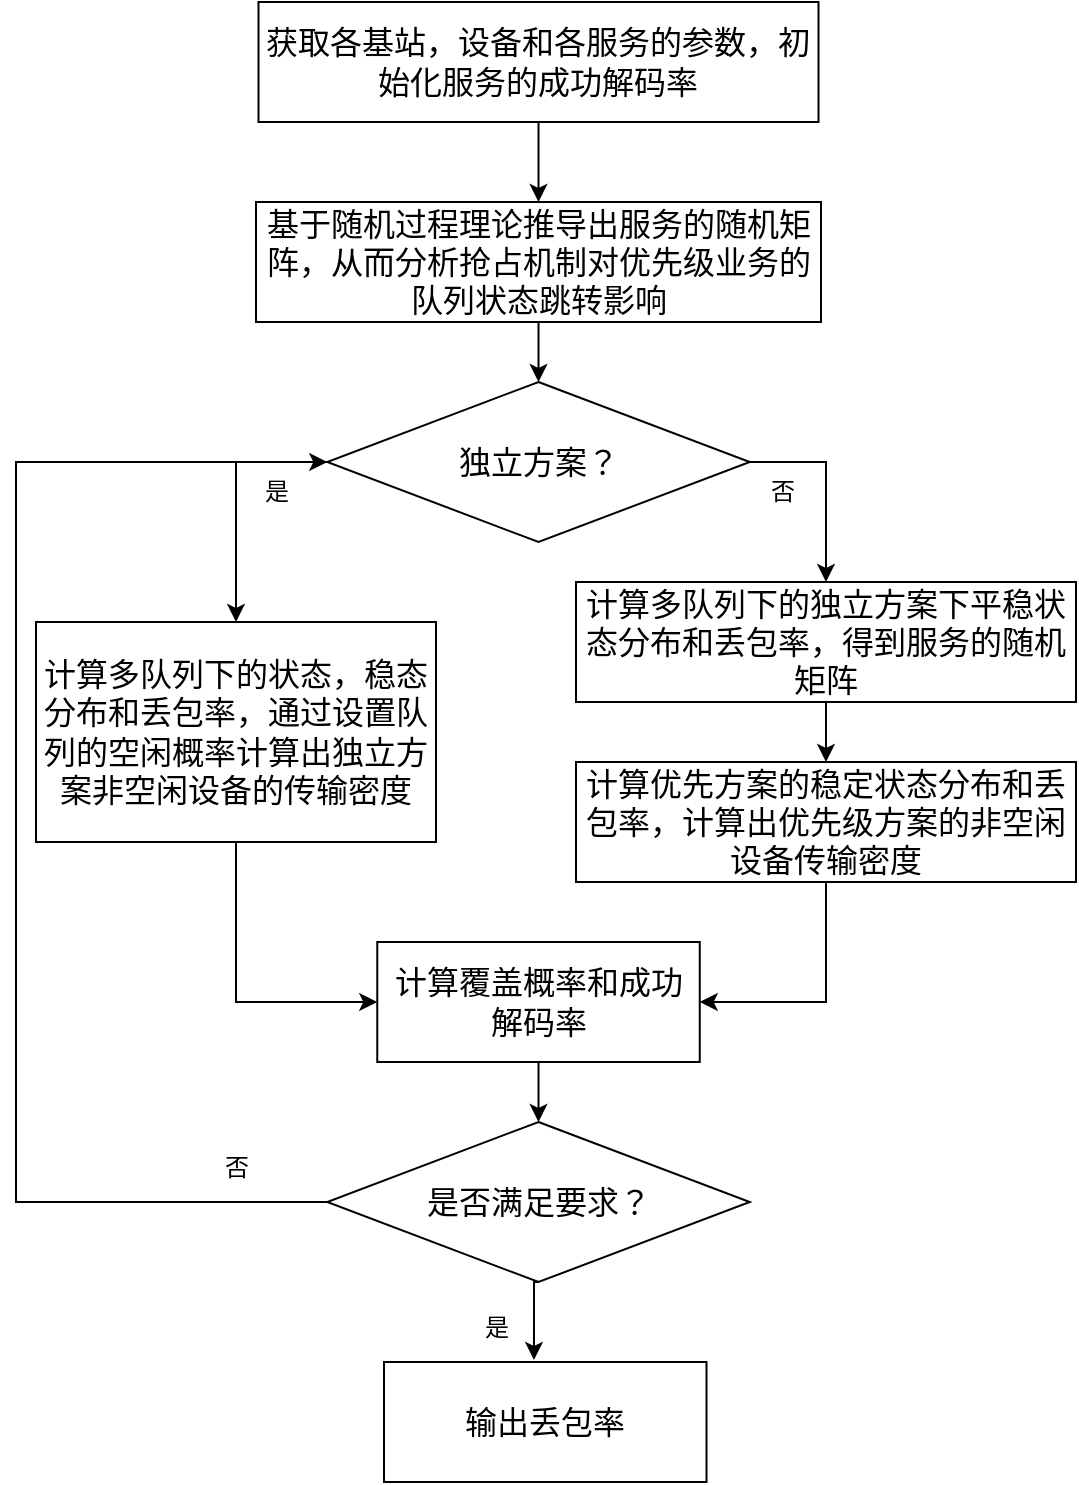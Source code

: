 <mxfile version="21.3.5" type="github">
  <diagram name="Page-1" id="pigTC-GvH5l43irFrhuR">
    <mxGraphModel dx="1434" dy="699" grid="1" gridSize="10" guides="1" tooltips="1" connect="1" arrows="1" fold="1" page="1" pageScale="1" pageWidth="850" pageHeight="1100" math="0" shadow="0">
      <root>
        <mxCell id="0" />
        <mxCell id="1" parent="0" />
        <mxCell id="hdcfxsLSaZgbyDAUEj8j-16" style="edgeStyle=orthogonalEdgeStyle;rounded=0;orthogonalLoop=1;jettySize=auto;html=1;exitX=0.5;exitY=1;exitDx=0;exitDy=0;entryX=0.5;entryY=0;entryDx=0;entryDy=0;" edge="1" parent="1" source="hdcfxsLSaZgbyDAUEj8j-1" target="hdcfxsLSaZgbyDAUEj8j-2">
          <mxGeometry relative="1" as="geometry" />
        </mxCell>
        <mxCell id="hdcfxsLSaZgbyDAUEj8j-1" value="&lt;font style=&quot;font-size: 16px;&quot;&gt;获取各基站，设备和各服务的参数，初始化服务的成功解码率&lt;/font&gt;" style="rounded=0;whiteSpace=wrap;html=1;" vertex="1" parent="1">
          <mxGeometry x="201.25" y="60" width="280" height="60" as="geometry" />
        </mxCell>
        <mxCell id="hdcfxsLSaZgbyDAUEj8j-17" style="edgeStyle=orthogonalEdgeStyle;rounded=0;orthogonalLoop=1;jettySize=auto;html=1;exitX=0.5;exitY=1;exitDx=0;exitDy=0;entryX=0.5;entryY=0;entryDx=0;entryDy=0;" edge="1" parent="1" source="hdcfxsLSaZgbyDAUEj8j-2" target="hdcfxsLSaZgbyDAUEj8j-3">
          <mxGeometry relative="1" as="geometry" />
        </mxCell>
        <mxCell id="hdcfxsLSaZgbyDAUEj8j-2" value="&lt;font style=&quot;font-size: 16px;&quot;&gt;基于随机过程理论推导出服务的随机矩阵，从而分析抢占机制对优先级业务的队列状态跳转影响&lt;/font&gt;" style="rounded=0;whiteSpace=wrap;html=1;" vertex="1" parent="1">
          <mxGeometry x="200" y="160" width="282.5" height="60" as="geometry" />
        </mxCell>
        <mxCell id="hdcfxsLSaZgbyDAUEj8j-18" style="edgeStyle=orthogonalEdgeStyle;rounded=0;orthogonalLoop=1;jettySize=auto;html=1;exitX=0;exitY=0.5;exitDx=0;exitDy=0;entryX=0.5;entryY=0;entryDx=0;entryDy=0;" edge="1" parent="1" source="hdcfxsLSaZgbyDAUEj8j-3" target="hdcfxsLSaZgbyDAUEj8j-4">
          <mxGeometry relative="1" as="geometry" />
        </mxCell>
        <mxCell id="hdcfxsLSaZgbyDAUEj8j-19" style="edgeStyle=orthogonalEdgeStyle;rounded=0;orthogonalLoop=1;jettySize=auto;html=1;exitX=1;exitY=0.5;exitDx=0;exitDy=0;entryX=0.5;entryY=0;entryDx=0;entryDy=0;" edge="1" parent="1" source="hdcfxsLSaZgbyDAUEj8j-3" target="hdcfxsLSaZgbyDAUEj8j-5">
          <mxGeometry relative="1" as="geometry" />
        </mxCell>
        <mxCell id="hdcfxsLSaZgbyDAUEj8j-3" value="&lt;font style=&quot;font-size: 16px;&quot;&gt;独立方案？&lt;/font&gt;" style="rhombus;whiteSpace=wrap;html=1;" vertex="1" parent="1">
          <mxGeometry x="235.63" y="250" width="211.25" height="80" as="geometry" />
        </mxCell>
        <mxCell id="hdcfxsLSaZgbyDAUEj8j-23" style="edgeStyle=orthogonalEdgeStyle;rounded=0;orthogonalLoop=1;jettySize=auto;html=1;exitX=0.5;exitY=1;exitDx=0;exitDy=0;entryX=0;entryY=0.5;entryDx=0;entryDy=0;" edge="1" parent="1" source="hdcfxsLSaZgbyDAUEj8j-4" target="hdcfxsLSaZgbyDAUEj8j-8">
          <mxGeometry relative="1" as="geometry" />
        </mxCell>
        <mxCell id="hdcfxsLSaZgbyDAUEj8j-4" value="&lt;font style=&quot;font-size: 16px;&quot;&gt;计算多队列下的状态，稳态分布和丢包率，通过设置队列的空闲概率计算出独立方案非空闲设备的传输密度&lt;/font&gt;" style="rounded=0;whiteSpace=wrap;html=1;" vertex="1" parent="1">
          <mxGeometry x="90" y="370" width="200" height="110" as="geometry" />
        </mxCell>
        <mxCell id="hdcfxsLSaZgbyDAUEj8j-7" value="" style="edgeStyle=orthogonalEdgeStyle;rounded=0;orthogonalLoop=1;jettySize=auto;html=1;" edge="1" parent="1" source="hdcfxsLSaZgbyDAUEj8j-5" target="hdcfxsLSaZgbyDAUEj8j-6">
          <mxGeometry relative="1" as="geometry" />
        </mxCell>
        <mxCell id="hdcfxsLSaZgbyDAUEj8j-5" value="&lt;span style=&quot;font-size: 16px;&quot;&gt;计算多队列下的独立方案下平稳状态分布和丢包率，得到服务的随机矩阵&lt;/span&gt;" style="rounded=0;whiteSpace=wrap;html=1;" vertex="1" parent="1">
          <mxGeometry x="360" y="350" width="250" height="60" as="geometry" />
        </mxCell>
        <mxCell id="hdcfxsLSaZgbyDAUEj8j-22" style="edgeStyle=orthogonalEdgeStyle;rounded=0;orthogonalLoop=1;jettySize=auto;html=1;exitX=0.5;exitY=1;exitDx=0;exitDy=0;entryX=1;entryY=0.5;entryDx=0;entryDy=0;" edge="1" parent="1" source="hdcfxsLSaZgbyDAUEj8j-6" target="hdcfxsLSaZgbyDAUEj8j-8">
          <mxGeometry relative="1" as="geometry" />
        </mxCell>
        <mxCell id="hdcfxsLSaZgbyDAUEj8j-6" value="&lt;font style=&quot;font-size: 16px;&quot;&gt;计算优先方案的稳定状态分布和丢包率，计算出优先级方案的非空闲设备传输密度&lt;/font&gt;" style="whiteSpace=wrap;html=1;rounded=0;" vertex="1" parent="1">
          <mxGeometry x="360" y="440" width="250" height="60" as="geometry" />
        </mxCell>
        <mxCell id="hdcfxsLSaZgbyDAUEj8j-24" style="edgeStyle=orthogonalEdgeStyle;rounded=0;orthogonalLoop=1;jettySize=auto;html=1;exitX=0.5;exitY=1;exitDx=0;exitDy=0;entryX=0.5;entryY=0;entryDx=0;entryDy=0;" edge="1" parent="1" source="hdcfxsLSaZgbyDAUEj8j-8" target="hdcfxsLSaZgbyDAUEj8j-10">
          <mxGeometry relative="1" as="geometry" />
        </mxCell>
        <mxCell id="hdcfxsLSaZgbyDAUEj8j-8" value="&lt;font style=&quot;font-size: 16px;&quot;&gt;计算覆盖概率和成功解码率&lt;/font&gt;" style="rounded=0;whiteSpace=wrap;html=1;" vertex="1" parent="1">
          <mxGeometry x="260.63" y="530" width="161.25" height="60" as="geometry" />
        </mxCell>
        <mxCell id="hdcfxsLSaZgbyDAUEj8j-25" style="edgeStyle=orthogonalEdgeStyle;rounded=0;orthogonalLoop=1;jettySize=auto;html=1;exitX=0.5;exitY=1;exitDx=0;exitDy=0;entryX=0.465;entryY=-0.017;entryDx=0;entryDy=0;entryPerimeter=0;" edge="1" parent="1" source="hdcfxsLSaZgbyDAUEj8j-10" target="hdcfxsLSaZgbyDAUEj8j-11">
          <mxGeometry relative="1" as="geometry" />
        </mxCell>
        <mxCell id="hdcfxsLSaZgbyDAUEj8j-26" style="edgeStyle=orthogonalEdgeStyle;rounded=0;orthogonalLoop=1;jettySize=auto;html=1;exitX=0;exitY=0.5;exitDx=0;exitDy=0;entryX=0;entryY=0.5;entryDx=0;entryDy=0;" edge="1" parent="1" source="hdcfxsLSaZgbyDAUEj8j-10" target="hdcfxsLSaZgbyDAUEj8j-3">
          <mxGeometry relative="1" as="geometry">
            <Array as="points">
              <mxPoint x="80" y="660" />
              <mxPoint x="80" y="290" />
            </Array>
          </mxGeometry>
        </mxCell>
        <mxCell id="hdcfxsLSaZgbyDAUEj8j-10" value="&lt;font style=&quot;font-size: 16px;&quot;&gt;是否满足要求？&lt;/font&gt;" style="rhombus;whiteSpace=wrap;html=1;" vertex="1" parent="1">
          <mxGeometry x="235.63" y="620" width="211.25" height="80" as="geometry" />
        </mxCell>
        <mxCell id="hdcfxsLSaZgbyDAUEj8j-11" value="&lt;font style=&quot;font-size: 16px;&quot;&gt;输出丢包率&lt;/font&gt;" style="rounded=0;whiteSpace=wrap;html=1;" vertex="1" parent="1">
          <mxGeometry x="264" y="740" width="161.25" height="60" as="geometry" />
        </mxCell>
        <mxCell id="hdcfxsLSaZgbyDAUEj8j-20" value="是" style="text;html=1;align=center;verticalAlign=middle;resizable=0;points=[];autosize=1;strokeColor=none;fillColor=none;" vertex="1" parent="1">
          <mxGeometry x="190" y="290" width="40" height="30" as="geometry" />
        </mxCell>
        <mxCell id="hdcfxsLSaZgbyDAUEj8j-21" value="否" style="text;html=1;align=center;verticalAlign=middle;resizable=0;points=[];autosize=1;strokeColor=none;fillColor=none;" vertex="1" parent="1">
          <mxGeometry x="442.5" y="290" width="40" height="30" as="geometry" />
        </mxCell>
        <mxCell id="hdcfxsLSaZgbyDAUEj8j-27" value="否" style="text;html=1;align=center;verticalAlign=middle;resizable=0;points=[];autosize=1;strokeColor=none;fillColor=none;" vertex="1" parent="1">
          <mxGeometry x="170" y="628" width="40" height="30" as="geometry" />
        </mxCell>
        <mxCell id="hdcfxsLSaZgbyDAUEj8j-28" value="是" style="text;html=1;align=center;verticalAlign=middle;resizable=0;points=[];autosize=1;strokeColor=none;fillColor=none;" vertex="1" parent="1">
          <mxGeometry x="300" y="708" width="40" height="30" as="geometry" />
        </mxCell>
      </root>
    </mxGraphModel>
  </diagram>
</mxfile>
